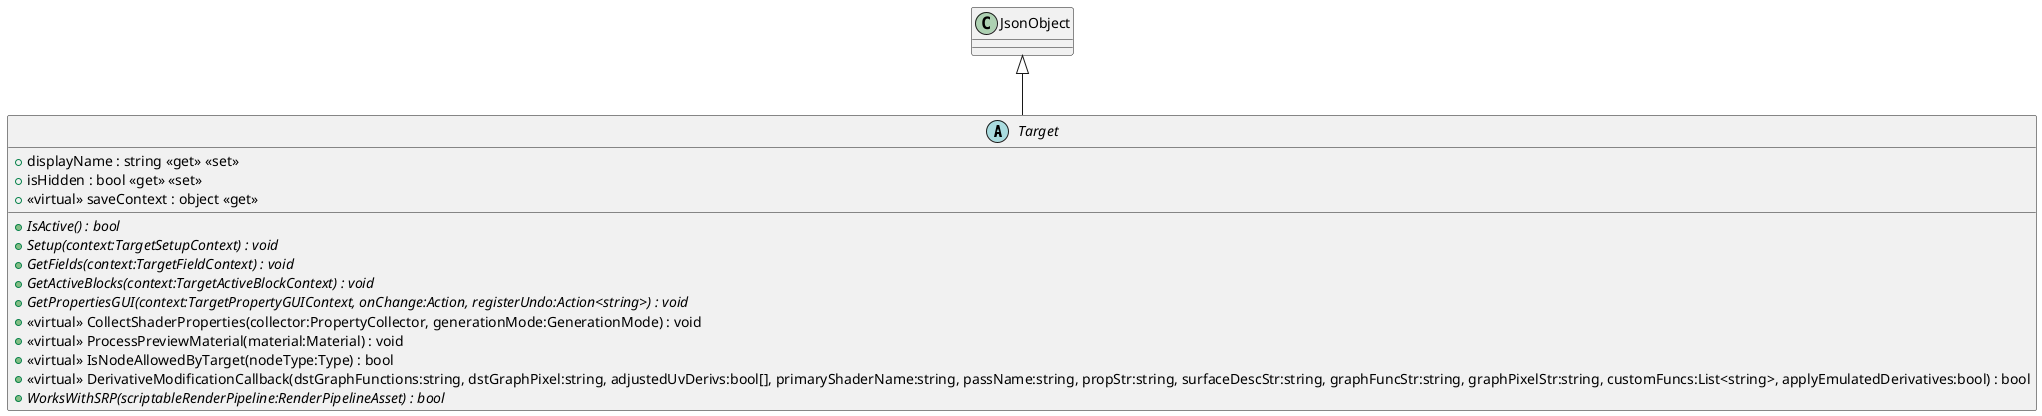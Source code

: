 @startuml
abstract class Target {
    + displayName : string <<get>> <<set>>
    + isHidden : bool <<get>> <<set>>
    + {abstract} IsActive() : bool
    + {abstract} Setup(context:TargetSetupContext) : void
    + {abstract} GetFields(context:TargetFieldContext) : void
    + {abstract} GetActiveBlocks(context:TargetActiveBlockContext) : void
    + {abstract} GetPropertiesGUI(context:TargetPropertyGUIContext, onChange:Action, registerUndo:Action<string>) : void
    + <<virtual>> CollectShaderProperties(collector:PropertyCollector, generationMode:GenerationMode) : void
    + <<virtual>> ProcessPreviewMaterial(material:Material) : void
    + <<virtual>> saveContext : object <<get>>
    + <<virtual>> IsNodeAllowedByTarget(nodeType:Type) : bool
    + <<virtual>> DerivativeModificationCallback(dstGraphFunctions:string, dstGraphPixel:string, adjustedUvDerivs:bool[], primaryShaderName:string, passName:string, propStr:string, surfaceDescStr:string, graphFuncStr:string, graphPixelStr:string, customFuncs:List<string>, applyEmulatedDerivatives:bool) : bool
    + {abstract} WorksWithSRP(scriptableRenderPipeline:RenderPipelineAsset) : bool
}
JsonObject <|-- Target
@enduml

